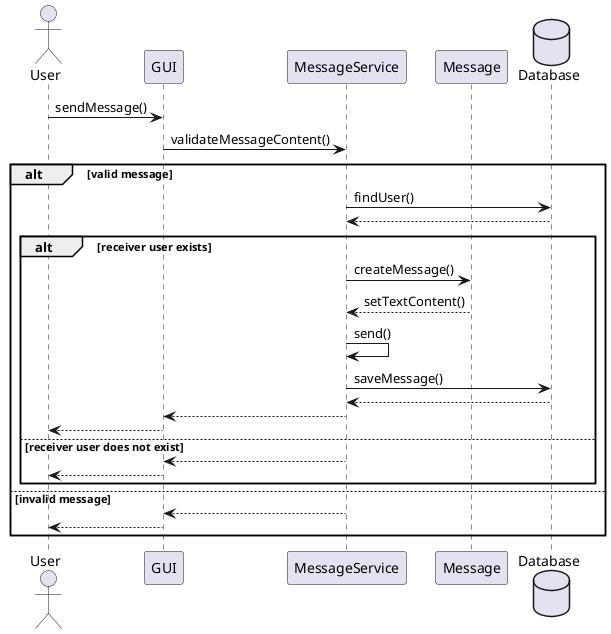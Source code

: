@startuml
actor User
participant GUI
participant MessageService
participant Message
database Database

User -> GUI: sendMessage()
GUI -> MessageService: validateMessageContent()

alt valid message
    MessageService -> Database: findUser()
    Database --> MessageService
    alt receiver user exists
        MessageService -> Message: createMessage()
        Message --> MessageService: setTextContent() 
        MessageService -> MessageService: send()
        MessageService -> Database: saveMessage()
        Database --> MessageService 
        MessageService --> GUI
        GUI --> User
    else receiver user does not exist
        MessageService --> GUI
        GUI --> User
    end
else invalid message
    MessageService --> GUI
    GUI --> User
end
@enduml